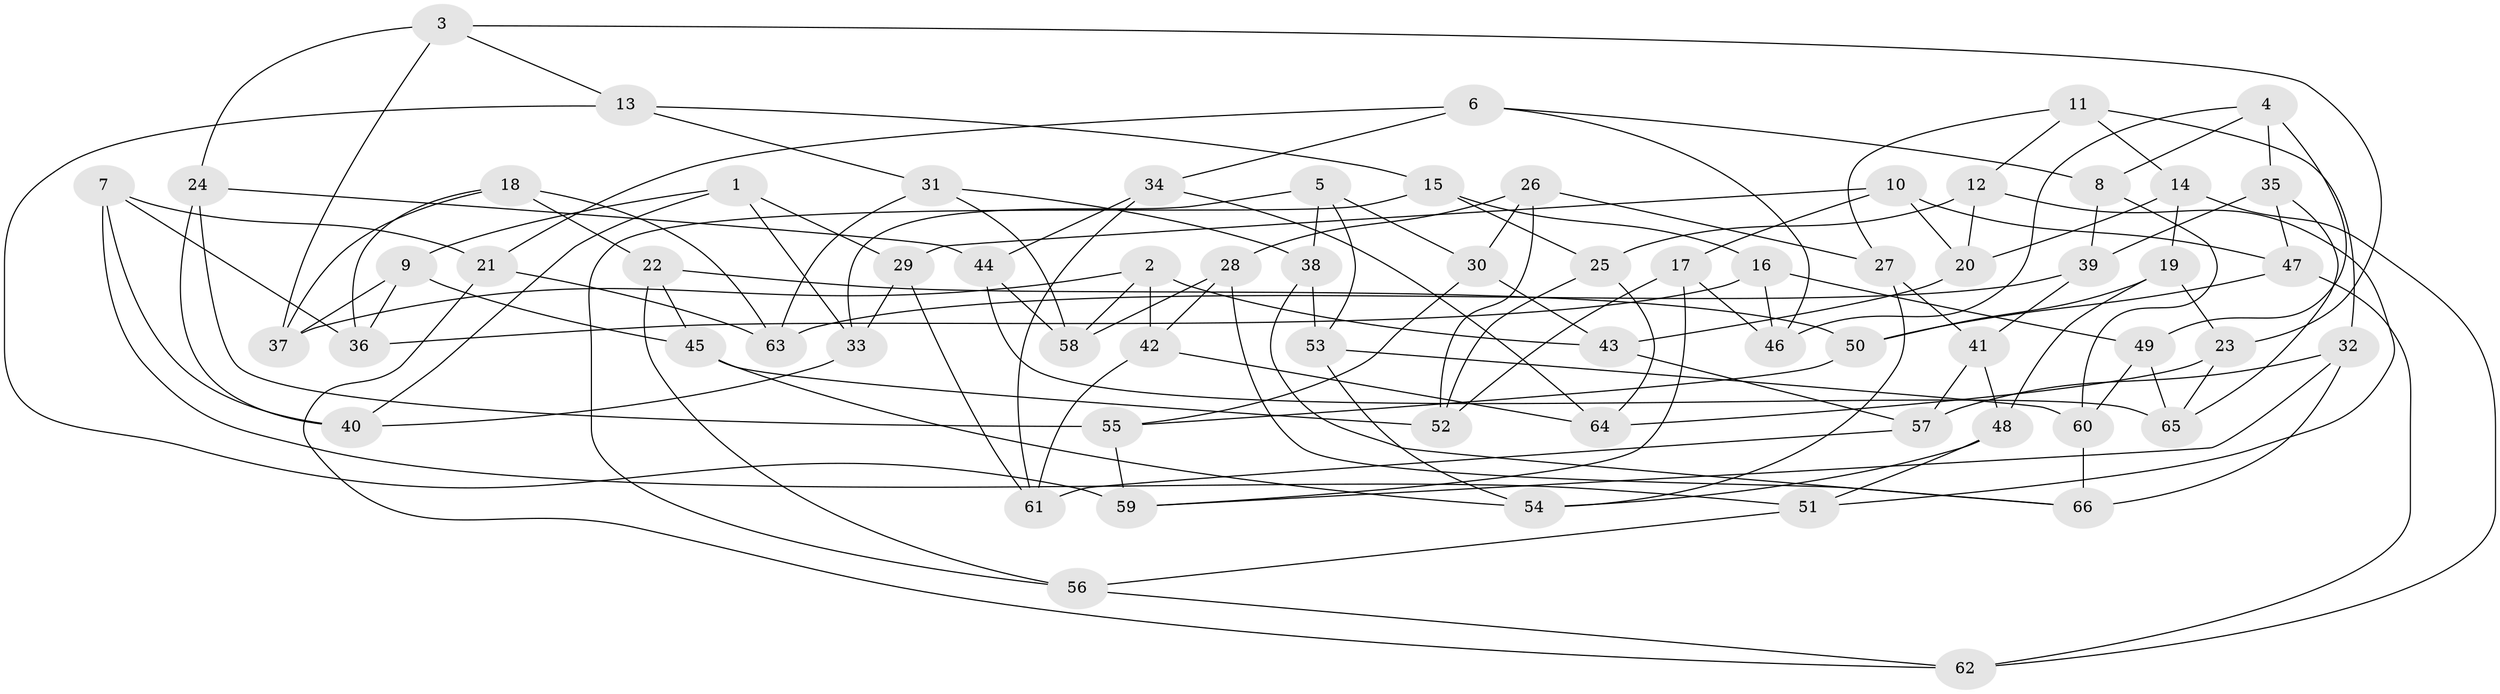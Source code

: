 // coarse degree distribution, {3: 0.10869565217391304, 4: 0.6086956521739131, 5: 0.1956521739130435, 6: 0.043478260869565216, 7: 0.043478260869565216}
// Generated by graph-tools (version 1.1) at 2025/01/03/04/25 22:01:27]
// undirected, 66 vertices, 132 edges
graph export_dot {
graph [start="1"]
  node [color=gray90,style=filled];
  1;
  2;
  3;
  4;
  5;
  6;
  7;
  8;
  9;
  10;
  11;
  12;
  13;
  14;
  15;
  16;
  17;
  18;
  19;
  20;
  21;
  22;
  23;
  24;
  25;
  26;
  27;
  28;
  29;
  30;
  31;
  32;
  33;
  34;
  35;
  36;
  37;
  38;
  39;
  40;
  41;
  42;
  43;
  44;
  45;
  46;
  47;
  48;
  49;
  50;
  51;
  52;
  53;
  54;
  55;
  56;
  57;
  58;
  59;
  60;
  61;
  62;
  63;
  64;
  65;
  66;
  1 -- 9;
  1 -- 29;
  1 -- 40;
  1 -- 33;
  2 -- 42;
  2 -- 58;
  2 -- 43;
  2 -- 37;
  3 -- 13;
  3 -- 37;
  3 -- 23;
  3 -- 24;
  4 -- 46;
  4 -- 49;
  4 -- 8;
  4 -- 35;
  5 -- 33;
  5 -- 53;
  5 -- 30;
  5 -- 38;
  6 -- 46;
  6 -- 21;
  6 -- 8;
  6 -- 34;
  7 -- 40;
  7 -- 36;
  7 -- 21;
  7 -- 51;
  8 -- 39;
  8 -- 60;
  9 -- 37;
  9 -- 45;
  9 -- 36;
  10 -- 47;
  10 -- 17;
  10 -- 20;
  10 -- 29;
  11 -- 14;
  11 -- 12;
  11 -- 32;
  11 -- 27;
  12 -- 25;
  12 -- 51;
  12 -- 20;
  13 -- 31;
  13 -- 15;
  13 -- 59;
  14 -- 19;
  14 -- 20;
  14 -- 62;
  15 -- 56;
  15 -- 25;
  15 -- 16;
  16 -- 36;
  16 -- 49;
  16 -- 46;
  17 -- 46;
  17 -- 59;
  17 -- 52;
  18 -- 22;
  18 -- 36;
  18 -- 63;
  18 -- 37;
  19 -- 50;
  19 -- 48;
  19 -- 23;
  20 -- 43;
  21 -- 63;
  21 -- 62;
  22 -- 45;
  22 -- 56;
  22 -- 50;
  23 -- 65;
  23 -- 64;
  24 -- 40;
  24 -- 44;
  24 -- 55;
  25 -- 64;
  25 -- 52;
  26 -- 27;
  26 -- 52;
  26 -- 30;
  26 -- 28;
  27 -- 54;
  27 -- 41;
  28 -- 42;
  28 -- 58;
  28 -- 66;
  29 -- 33;
  29 -- 61;
  30 -- 43;
  30 -- 55;
  31 -- 38;
  31 -- 63;
  31 -- 58;
  32 -- 59;
  32 -- 66;
  32 -- 57;
  33 -- 40;
  34 -- 64;
  34 -- 44;
  34 -- 61;
  35 -- 47;
  35 -- 65;
  35 -- 39;
  38 -- 66;
  38 -- 53;
  39 -- 41;
  39 -- 63;
  41 -- 48;
  41 -- 57;
  42 -- 64;
  42 -- 61;
  43 -- 57;
  44 -- 65;
  44 -- 58;
  45 -- 54;
  45 -- 52;
  47 -- 50;
  47 -- 62;
  48 -- 51;
  48 -- 54;
  49 -- 60;
  49 -- 65;
  50 -- 55;
  51 -- 56;
  53 -- 54;
  53 -- 60;
  55 -- 59;
  56 -- 62;
  57 -- 61;
  60 -- 66;
}
